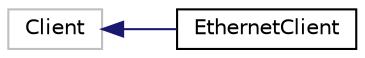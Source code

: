 digraph "Graphical Class Hierarchy"
{
 // LATEX_PDF_SIZE
  edge [fontname="Helvetica",fontsize="10",labelfontname="Helvetica",labelfontsize="10"];
  node [fontname="Helvetica",fontsize="10",shape=record];
  rankdir="LR";
  Node27 [label="Client",height=0.2,width=0.4,color="grey75", fillcolor="white", style="filled",tooltip=" "];
  Node27 -> Node0 [dir="back",color="midnightblue",fontsize="10",style="solid",fontname="Helvetica"];
  Node0 [label="EthernetClient",height=0.2,width=0.4,color="black", fillcolor="white", style="filled",URL="$classEthernetClient.html",tooltip=" "];
}

